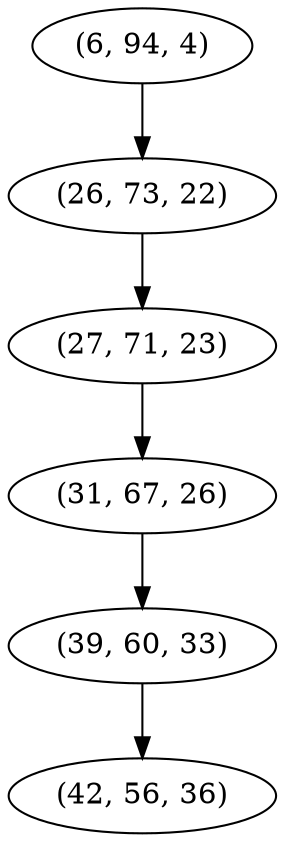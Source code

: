 digraph tree {
    "(6, 94, 4)";
    "(26, 73, 22)";
    "(27, 71, 23)";
    "(31, 67, 26)";
    "(39, 60, 33)";
    "(42, 56, 36)";
    "(6, 94, 4)" -> "(26, 73, 22)";
    "(26, 73, 22)" -> "(27, 71, 23)";
    "(27, 71, 23)" -> "(31, 67, 26)";
    "(31, 67, 26)" -> "(39, 60, 33)";
    "(39, 60, 33)" -> "(42, 56, 36)";
}
